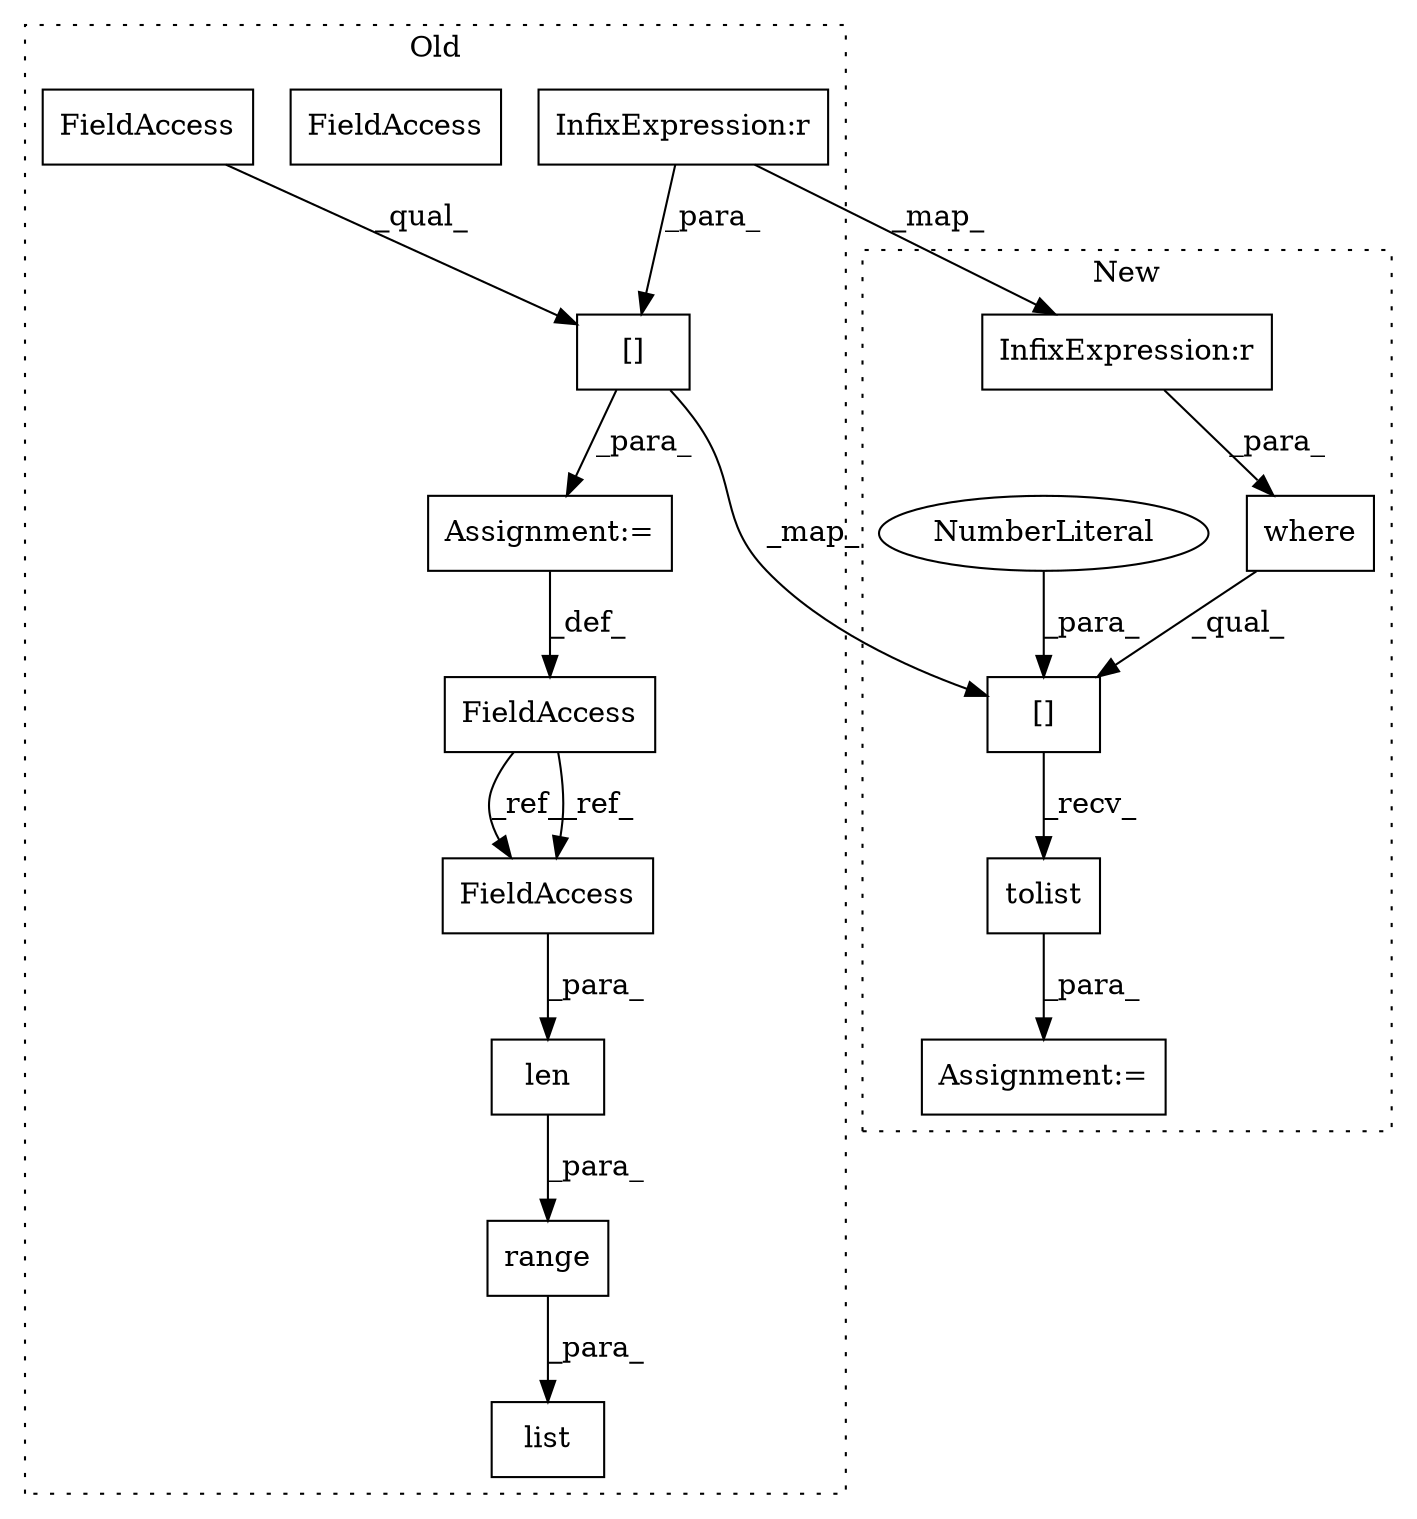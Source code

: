 digraph G {
subgraph cluster0 {
1 [label="range" a="32" s="5737,5764" l="6,1" shape="box"];
4 [label="list" a="32" s="5732,5765" l="5,1" shape="box"];
5 [label="len" a="32" s="5743,5763" l="4,1" shape="box"];
6 [label="InfixExpression:r" a="27" s="5698" l="4" shape="box"];
9 [label="[]" a="2" s="5624,5708" l="17,1" shape="box"];
11 [label="FieldAccess" a="22" s="5747" l="16" shape="box"];
12 [label="FieldAccess" a="22" s="5607" l="16" shape="box"];
13 [label="FieldAccess" a="22" s="5624" l="16" shape="box"];
15 [label="Assignment:=" a="7" s="5623" l="1" shape="box"];
16 [label="FieldAccess" a="22" s="5747" l="16" shape="box"];
label = "Old";
style="dotted";
}
subgraph cluster1 {
2 [label="where" a="32" s="5905,5976" l="6,1" shape="box"];
3 [label="Assignment:=" a="7" s="5898" l="1" shape="box"];
7 [label="InfixExpression:r" a="27" s="5967" l="4" shape="box"];
8 [label="[]" a="2" s="5899,5979" l="79,1" shape="box"];
10 [label="NumberLiteral" a="34" s="5978" l="1" shape="ellipse"];
14 [label="tolist" a="32" s="5981" l="8" shape="box"];
label = "New";
style="dotted";
}
1 -> 4 [label="_para_"];
2 -> 8 [label="_qual_"];
5 -> 1 [label="_para_"];
6 -> 9 [label="_para_"];
6 -> 7 [label="_map_"];
7 -> 2 [label="_para_"];
8 -> 14 [label="_recv_"];
9 -> 8 [label="_map_"];
9 -> 15 [label="_para_"];
10 -> 8 [label="_para_"];
12 -> 16 [label="_ref_"];
12 -> 16 [label="_ref_"];
13 -> 9 [label="_qual_"];
14 -> 3 [label="_para_"];
15 -> 12 [label="_def_"];
16 -> 5 [label="_para_"];
}